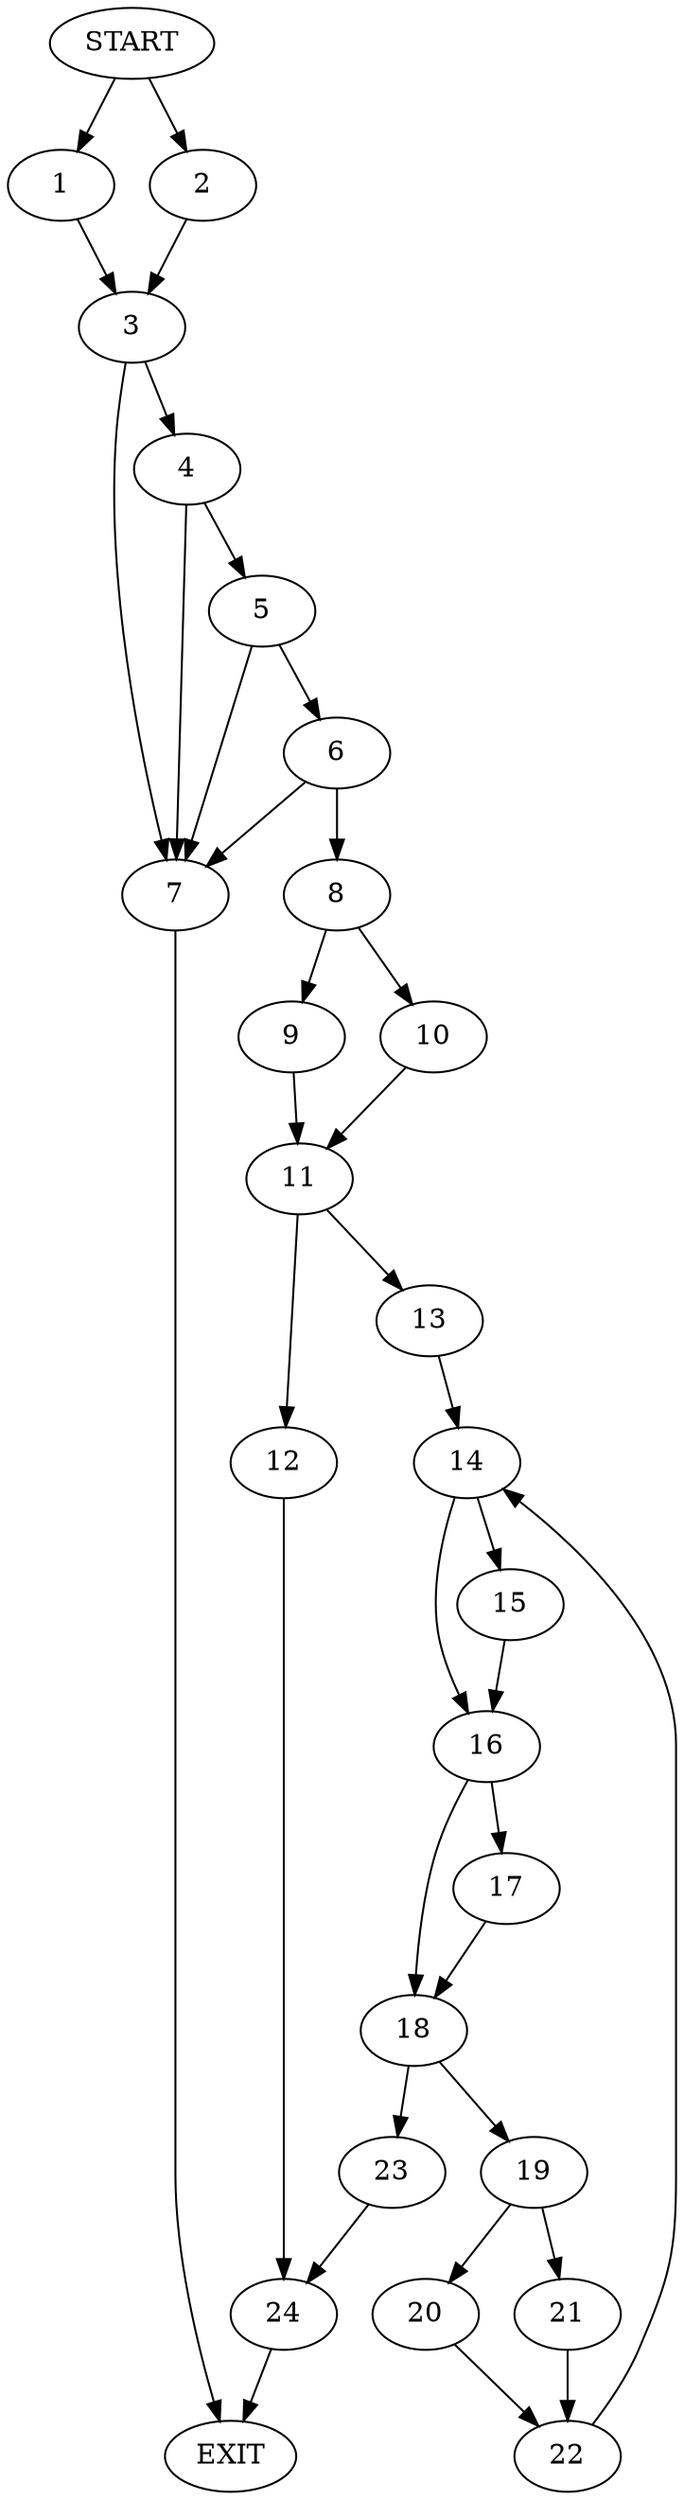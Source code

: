 digraph { 
0 [label="START"];
1;
2;
3;
4;
5;
6;
7;
8;
9;
10;
11;
12;
13;
14;
15;
16;
17;
18;
19;
20;
21;
22;
23;
24;
25[label="EXIT"];
0 -> 1;
0 -> 2;
1 -> 3;
2 -> 3;
3 -> 7;
3 -> 4;
4 -> 7;
4 -> 5;
5 -> 7;
5 -> 6;
6 -> 7;
6 -> 8;
7 -> 25;
8 -> 9;
8 -> 10;
9 -> 11;
10 -> 11;
11 -> 12;
11 -> 13;
12 -> 24;
13 -> 14;
14 -> 15;
14 -> 16;
15 -> 16;
16 -> 17;
16 -> 18;
17 -> 18;
18 -> 19;
18 -> 23;
19 -> 20;
19 -> 21;
20 -> 22;
21 -> 22;
22 -> 14;
23 -> 24;
24 -> 25;
}